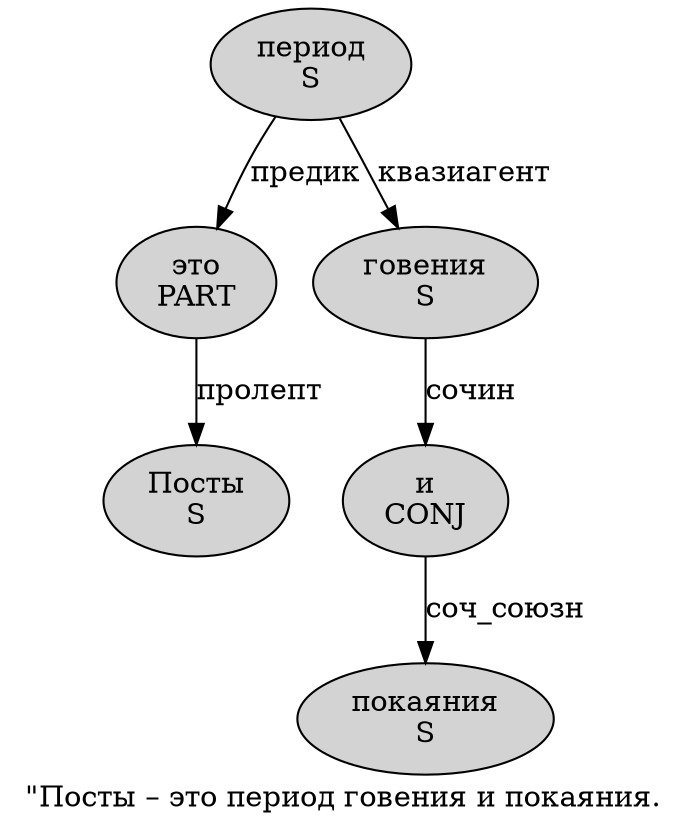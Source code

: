 digraph SENTENCE_1588 {
	graph [label="\"Посты – это период говения и покаяния."]
	node [style=filled]
		1 [label="Посты
S" color="" fillcolor=lightgray penwidth=1 shape=ellipse]
		3 [label="это
PART" color="" fillcolor=lightgray penwidth=1 shape=ellipse]
		4 [label="период
S" color="" fillcolor=lightgray penwidth=1 shape=ellipse]
		5 [label="говения
S" color="" fillcolor=lightgray penwidth=1 shape=ellipse]
		6 [label="и
CONJ" color="" fillcolor=lightgray penwidth=1 shape=ellipse]
		7 [label="покаяния
S" color="" fillcolor=lightgray penwidth=1 shape=ellipse]
			4 -> 3 [label="предик"]
			4 -> 5 [label="квазиагент"]
			5 -> 6 [label="сочин"]
			3 -> 1 [label="пролепт"]
			6 -> 7 [label="соч_союзн"]
}
